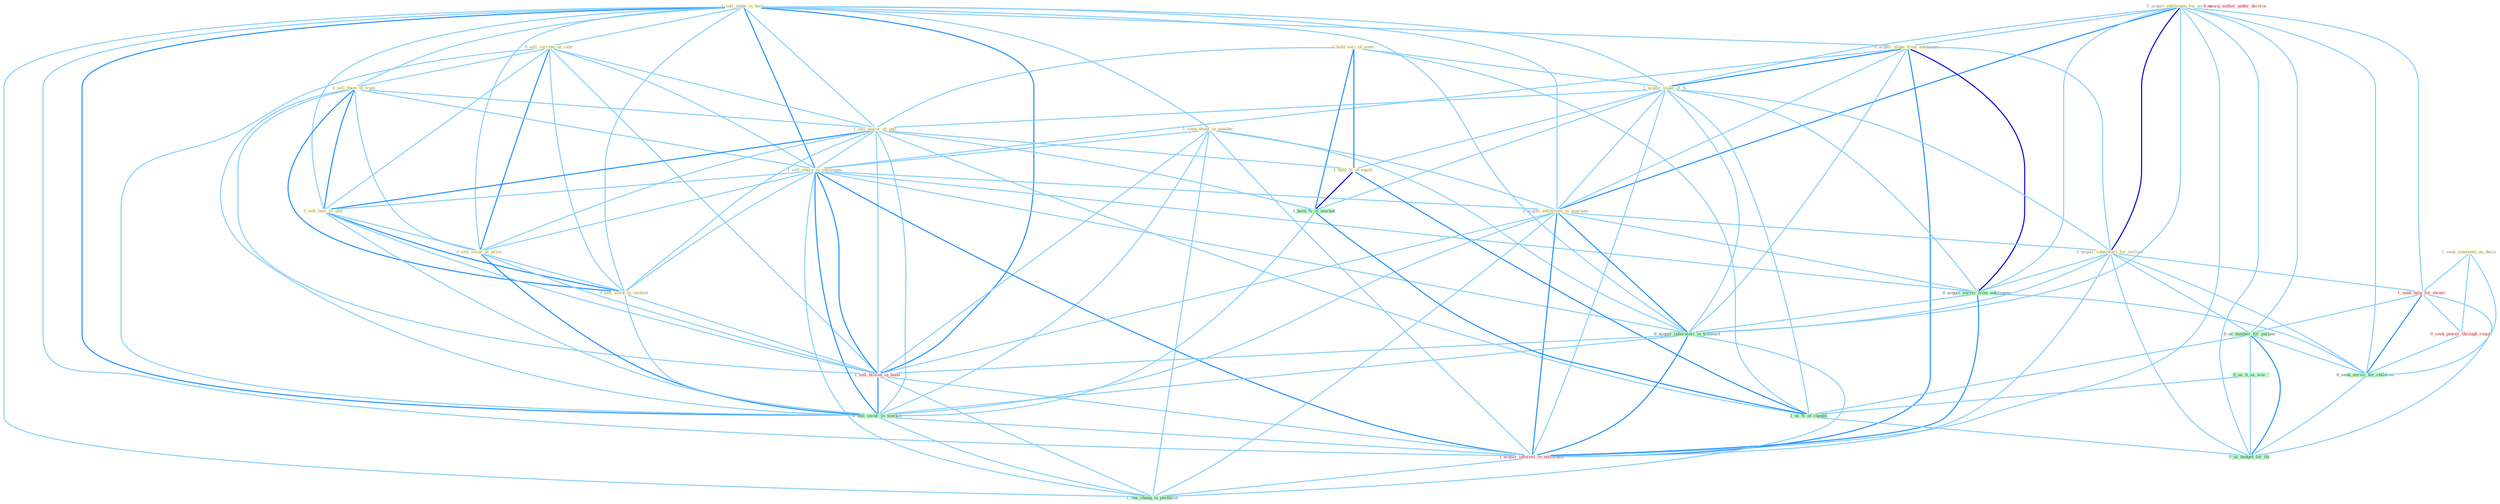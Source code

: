 Graph G{ 
    node
    [shape=polygon,style=filled,width=.5,height=.06,color="#BDFCC9",fixedsize=true,fontsize=4,
    fontcolor="#2f4f4f"];
    {node
    [color="#ffffe0", fontcolor="#8b7d6b"] "0_acquir_entitynam_for_million " "1_sell_stake_in_hors " "1_seek_comment_on_decis " "1_seen_doubl_in_number " "0_sell_currenc_at_rate " "0_sell_them_to_trust " "0_acquir_stake_from_entitynam " "1_hold_seri_of_meet " "1_acquir_stake_of_% " "1_sell_major_of_unit " "1_sell_share_in_entitynam " "0_sell_busi_to_unit " "0_sell_secur_at_price " "1_hold_%_of_equiti " "0_sell_stock_to_institut " "0_acquir_entitynam_in_yearnum " "0_acquir_subsidiari_for_million "}
{node [color="#fff0f5", fontcolor="#b22222"] "1_seek_help_for_owner " "0_seek_power_through_regul " "1_sell_billion_in_bond " "1_usurp_author_under_doctrin " "1_acquir_interest_in_entitynam "}
edge [color="#B0E2FF"];

	"0_acquir_entitynam_for_million " -- "0_acquir_stake_from_entitynam " [w="1", color="#87cefa" ];
	"0_acquir_entitynam_for_million " -- "1_acquir_stake_of_% " [w="1", color="#87cefa" ];
	"0_acquir_entitynam_for_million " -- "0_acquir_entitynam_in_yearnum " [w="2", color="#1e90ff" , len=0.8];
	"0_acquir_entitynam_for_million " -- "0_acquir_subsidiari_for_million " [w="3", color="#0000cd" , len=0.6];
	"0_acquir_entitynam_for_million " -- "1_seek_help_for_owner " [w="1", color="#87cefa" ];
	"0_acquir_entitynam_for_million " -- "0_acquir_servic_from_entitynam " [w="1", color="#87cefa" ];
	"0_acquir_entitynam_for_million " -- "0_us_number_for_purpos " [w="1", color="#87cefa" ];
	"0_acquir_entitynam_for_million " -- "0_acquir_laboratori_in_transact " [w="1", color="#87cefa" ];
	"0_acquir_entitynam_for_million " -- "1_acquir_interest_in_entitynam " [w="1", color="#87cefa" ];
	"0_acquir_entitynam_for_million " -- "0_seek_servic_for_children " [w="1", color="#87cefa" ];
	"0_acquir_entitynam_for_million " -- "0_us_budget_for_thi " [w="1", color="#87cefa" ];
	"1_sell_stake_in_hors " -- "1_seen_doubl_in_number " [w="1", color="#87cefa" ];
	"1_sell_stake_in_hors " -- "0_sell_currenc_at_rate " [w="1", color="#87cefa" ];
	"1_sell_stake_in_hors " -- "0_sell_them_to_trust " [w="1", color="#87cefa" ];
	"1_sell_stake_in_hors " -- "0_acquir_stake_from_entitynam " [w="1", color="#87cefa" ];
	"1_sell_stake_in_hors " -- "1_acquir_stake_of_% " [w="1", color="#87cefa" ];
	"1_sell_stake_in_hors " -- "1_sell_major_of_unit " [w="1", color="#87cefa" ];
	"1_sell_stake_in_hors " -- "1_sell_share_in_entitynam " [w="2", color="#1e90ff" , len=0.8];
	"1_sell_stake_in_hors " -- "0_sell_busi_to_unit " [w="1", color="#87cefa" ];
	"1_sell_stake_in_hors " -- "0_sell_secur_at_price " [w="1", color="#87cefa" ];
	"1_sell_stake_in_hors " -- "0_sell_stock_to_institut " [w="1", color="#87cefa" ];
	"1_sell_stake_in_hors " -- "0_acquir_entitynam_in_yearnum " [w="1", color="#87cefa" ];
	"1_sell_stake_in_hors " -- "0_acquir_laboratori_in_transact " [w="1", color="#87cefa" ];
	"1_sell_stake_in_hors " -- "1_sell_billion_in_bond " [w="2", color="#1e90ff" , len=0.8];
	"1_sell_stake_in_hors " -- "0_sell_secur_in_market " [w="2", color="#1e90ff" , len=0.8];
	"1_sell_stake_in_hors " -- "1_acquir_interest_in_entitynam " [w="1", color="#87cefa" ];
	"1_sell_stake_in_hors " -- "1_see_chang_in_portfolio " [w="1", color="#87cefa" ];
	"1_seek_comment_on_decis " -- "1_seek_help_for_owner " [w="1", color="#87cefa" ];
	"1_seek_comment_on_decis " -- "0_seek_power_through_regul " [w="1", color="#87cefa" ];
	"1_seek_comment_on_decis " -- "0_seek_servic_for_children " [w="1", color="#87cefa" ];
	"1_seen_doubl_in_number " -- "1_sell_share_in_entitynam " [w="1", color="#87cefa" ];
	"1_seen_doubl_in_number " -- "0_acquir_entitynam_in_yearnum " [w="1", color="#87cefa" ];
	"1_seen_doubl_in_number " -- "0_acquir_laboratori_in_transact " [w="1", color="#87cefa" ];
	"1_seen_doubl_in_number " -- "1_sell_billion_in_bond " [w="1", color="#87cefa" ];
	"1_seen_doubl_in_number " -- "0_sell_secur_in_market " [w="1", color="#87cefa" ];
	"1_seen_doubl_in_number " -- "1_acquir_interest_in_entitynam " [w="1", color="#87cefa" ];
	"1_seen_doubl_in_number " -- "1_see_chang_in_portfolio " [w="1", color="#87cefa" ];
	"0_sell_currenc_at_rate " -- "0_sell_them_to_trust " [w="1", color="#87cefa" ];
	"0_sell_currenc_at_rate " -- "1_sell_major_of_unit " [w="1", color="#87cefa" ];
	"0_sell_currenc_at_rate " -- "1_sell_share_in_entitynam " [w="1", color="#87cefa" ];
	"0_sell_currenc_at_rate " -- "0_sell_busi_to_unit " [w="1", color="#87cefa" ];
	"0_sell_currenc_at_rate " -- "0_sell_secur_at_price " [w="2", color="#1e90ff" , len=0.8];
	"0_sell_currenc_at_rate " -- "0_sell_stock_to_institut " [w="1", color="#87cefa" ];
	"0_sell_currenc_at_rate " -- "1_sell_billion_in_bond " [w="1", color="#87cefa" ];
	"0_sell_currenc_at_rate " -- "0_sell_secur_in_market " [w="1", color="#87cefa" ];
	"0_sell_them_to_trust " -- "1_sell_major_of_unit " [w="1", color="#87cefa" ];
	"0_sell_them_to_trust " -- "1_sell_share_in_entitynam " [w="1", color="#87cefa" ];
	"0_sell_them_to_trust " -- "0_sell_busi_to_unit " [w="2", color="#1e90ff" , len=0.8];
	"0_sell_them_to_trust " -- "0_sell_secur_at_price " [w="1", color="#87cefa" ];
	"0_sell_them_to_trust " -- "0_sell_stock_to_institut " [w="2", color="#1e90ff" , len=0.8];
	"0_sell_them_to_trust " -- "1_sell_billion_in_bond " [w="1", color="#87cefa" ];
	"0_sell_them_to_trust " -- "0_sell_secur_in_market " [w="1", color="#87cefa" ];
	"0_acquir_stake_from_entitynam " -- "1_acquir_stake_of_% " [w="2", color="#1e90ff" , len=0.8];
	"0_acquir_stake_from_entitynam " -- "1_sell_share_in_entitynam " [w="1", color="#87cefa" ];
	"0_acquir_stake_from_entitynam " -- "0_acquir_entitynam_in_yearnum " [w="1", color="#87cefa" ];
	"0_acquir_stake_from_entitynam " -- "0_acquir_subsidiari_for_million " [w="1", color="#87cefa" ];
	"0_acquir_stake_from_entitynam " -- "0_acquir_servic_from_entitynam " [w="3", color="#0000cd" , len=0.6];
	"0_acquir_stake_from_entitynam " -- "0_acquir_laboratori_in_transact " [w="1", color="#87cefa" ];
	"0_acquir_stake_from_entitynam " -- "1_acquir_interest_in_entitynam " [w="2", color="#1e90ff" , len=0.8];
	"1_hold_seri_of_meet " -- "1_acquir_stake_of_% " [w="1", color="#87cefa" ];
	"1_hold_seri_of_meet " -- "1_sell_major_of_unit " [w="1", color="#87cefa" ];
	"1_hold_seri_of_meet " -- "1_hold_%_of_equiti " [w="2", color="#1e90ff" , len=0.8];
	"1_hold_seri_of_meet " -- "1_hold_%_of_market " [w="2", color="#1e90ff" , len=0.8];
	"1_hold_seri_of_meet " -- "1_us_%_of_capabl " [w="1", color="#87cefa" ];
	"1_acquir_stake_of_% " -- "1_sell_major_of_unit " [w="1", color="#87cefa" ];
	"1_acquir_stake_of_% " -- "1_hold_%_of_equiti " [w="1", color="#87cefa" ];
	"1_acquir_stake_of_% " -- "0_acquir_entitynam_in_yearnum " [w="1", color="#87cefa" ];
	"1_acquir_stake_of_% " -- "0_acquir_subsidiari_for_million " [w="1", color="#87cefa" ];
	"1_acquir_stake_of_% " -- "0_acquir_servic_from_entitynam " [w="1", color="#87cefa" ];
	"1_acquir_stake_of_% " -- "1_hold_%_of_market " [w="1", color="#87cefa" ];
	"1_acquir_stake_of_% " -- "0_acquir_laboratori_in_transact " [w="1", color="#87cefa" ];
	"1_acquir_stake_of_% " -- "1_us_%_of_capabl " [w="1", color="#87cefa" ];
	"1_acquir_stake_of_% " -- "1_acquir_interest_in_entitynam " [w="1", color="#87cefa" ];
	"1_sell_major_of_unit " -- "1_sell_share_in_entitynam " [w="1", color="#87cefa" ];
	"1_sell_major_of_unit " -- "0_sell_busi_to_unit " [w="2", color="#1e90ff" , len=0.8];
	"1_sell_major_of_unit " -- "0_sell_secur_at_price " [w="1", color="#87cefa" ];
	"1_sell_major_of_unit " -- "1_hold_%_of_equiti " [w="1", color="#87cefa" ];
	"1_sell_major_of_unit " -- "0_sell_stock_to_institut " [w="1", color="#87cefa" ];
	"1_sell_major_of_unit " -- "1_hold_%_of_market " [w="1", color="#87cefa" ];
	"1_sell_major_of_unit " -- "1_sell_billion_in_bond " [w="1", color="#87cefa" ];
	"1_sell_major_of_unit " -- "1_us_%_of_capabl " [w="1", color="#87cefa" ];
	"1_sell_major_of_unit " -- "0_sell_secur_in_market " [w="1", color="#87cefa" ];
	"1_sell_share_in_entitynam " -- "0_sell_busi_to_unit " [w="1", color="#87cefa" ];
	"1_sell_share_in_entitynam " -- "0_sell_secur_at_price " [w="1", color="#87cefa" ];
	"1_sell_share_in_entitynam " -- "0_sell_stock_to_institut " [w="1", color="#87cefa" ];
	"1_sell_share_in_entitynam " -- "0_acquir_entitynam_in_yearnum " [w="1", color="#87cefa" ];
	"1_sell_share_in_entitynam " -- "0_acquir_servic_from_entitynam " [w="1", color="#87cefa" ];
	"1_sell_share_in_entitynam " -- "0_acquir_laboratori_in_transact " [w="1", color="#87cefa" ];
	"1_sell_share_in_entitynam " -- "1_sell_billion_in_bond " [w="2", color="#1e90ff" , len=0.8];
	"1_sell_share_in_entitynam " -- "0_sell_secur_in_market " [w="2", color="#1e90ff" , len=0.8];
	"1_sell_share_in_entitynam " -- "1_acquir_interest_in_entitynam " [w="2", color="#1e90ff" , len=0.8];
	"1_sell_share_in_entitynam " -- "1_see_chang_in_portfolio " [w="1", color="#87cefa" ];
	"0_sell_busi_to_unit " -- "0_sell_secur_at_price " [w="1", color="#87cefa" ];
	"0_sell_busi_to_unit " -- "0_sell_stock_to_institut " [w="2", color="#1e90ff" , len=0.8];
	"0_sell_busi_to_unit " -- "1_sell_billion_in_bond " [w="1", color="#87cefa" ];
	"0_sell_busi_to_unit " -- "0_sell_secur_in_market " [w="1", color="#87cefa" ];
	"0_sell_secur_at_price " -- "0_sell_stock_to_institut " [w="1", color="#87cefa" ];
	"0_sell_secur_at_price " -- "1_sell_billion_in_bond " [w="1", color="#87cefa" ];
	"0_sell_secur_at_price " -- "0_sell_secur_in_market " [w="2", color="#1e90ff" , len=0.8];
	"1_hold_%_of_equiti " -- "1_hold_%_of_market " [w="3", color="#0000cd" , len=0.6];
	"1_hold_%_of_equiti " -- "1_us_%_of_capabl " [w="2", color="#1e90ff" , len=0.8];
	"0_sell_stock_to_institut " -- "1_sell_billion_in_bond " [w="1", color="#87cefa" ];
	"0_sell_stock_to_institut " -- "0_sell_secur_in_market " [w="1", color="#87cefa" ];
	"0_acquir_entitynam_in_yearnum " -- "0_acquir_subsidiari_for_million " [w="1", color="#87cefa" ];
	"0_acquir_entitynam_in_yearnum " -- "0_acquir_servic_from_entitynam " [w="1", color="#87cefa" ];
	"0_acquir_entitynam_in_yearnum " -- "0_acquir_laboratori_in_transact " [w="2", color="#1e90ff" , len=0.8];
	"0_acquir_entitynam_in_yearnum " -- "1_sell_billion_in_bond " [w="1", color="#87cefa" ];
	"0_acquir_entitynam_in_yearnum " -- "0_sell_secur_in_market " [w="1", color="#87cefa" ];
	"0_acquir_entitynam_in_yearnum " -- "1_acquir_interest_in_entitynam " [w="2", color="#1e90ff" , len=0.8];
	"0_acquir_entitynam_in_yearnum " -- "1_see_chang_in_portfolio " [w="1", color="#87cefa" ];
	"0_acquir_subsidiari_for_million " -- "1_seek_help_for_owner " [w="1", color="#87cefa" ];
	"0_acquir_subsidiari_for_million " -- "0_acquir_servic_from_entitynam " [w="1", color="#87cefa" ];
	"0_acquir_subsidiari_for_million " -- "0_us_number_for_purpos " [w="1", color="#87cefa" ];
	"0_acquir_subsidiari_for_million " -- "0_acquir_laboratori_in_transact " [w="1", color="#87cefa" ];
	"0_acquir_subsidiari_for_million " -- "1_acquir_interest_in_entitynam " [w="1", color="#87cefa" ];
	"0_acquir_subsidiari_for_million " -- "0_seek_servic_for_children " [w="1", color="#87cefa" ];
	"0_acquir_subsidiari_for_million " -- "0_us_budget_for_thi " [w="1", color="#87cefa" ];
	"1_seek_help_for_owner " -- "0_seek_power_through_regul " [w="1", color="#87cefa" ];
	"1_seek_help_for_owner " -- "0_us_number_for_purpos " [w="1", color="#87cefa" ];
	"1_seek_help_for_owner " -- "0_seek_servic_for_children " [w="2", color="#1e90ff" , len=0.8];
	"1_seek_help_for_owner " -- "0_us_budget_for_thi " [w="1", color="#87cefa" ];
	"0_acquir_servic_from_entitynam " -- "0_acquir_laboratori_in_transact " [w="1", color="#87cefa" ];
	"0_acquir_servic_from_entitynam " -- "1_acquir_interest_in_entitynam " [w="2", color="#1e90ff" , len=0.8];
	"0_acquir_servic_from_entitynam " -- "0_seek_servic_for_children " [w="1", color="#87cefa" ];
	"1_hold_%_of_market " -- "1_us_%_of_capabl " [w="2", color="#1e90ff" , len=0.8];
	"1_hold_%_of_market " -- "0_sell_secur_in_market " [w="1", color="#87cefa" ];
	"0_seek_power_through_regul " -- "0_seek_servic_for_children " [w="1", color="#87cefa" ];
	"0_us_number_for_purpos " -- "0_us_it_as_wai " [w="1", color="#87cefa" ];
	"0_us_number_for_purpos " -- "1_us_%_of_capabl " [w="1", color="#87cefa" ];
	"0_us_number_for_purpos " -- "0_seek_servic_for_children " [w="1", color="#87cefa" ];
	"0_us_number_for_purpos " -- "0_us_budget_for_thi " [w="2", color="#1e90ff" , len=0.8];
	"0_acquir_laboratori_in_transact " -- "1_sell_billion_in_bond " [w="1", color="#87cefa" ];
	"0_acquir_laboratori_in_transact " -- "0_sell_secur_in_market " [w="1", color="#87cefa" ];
	"0_acquir_laboratori_in_transact " -- "1_acquir_interest_in_entitynam " [w="2", color="#1e90ff" , len=0.8];
	"0_acquir_laboratori_in_transact " -- "1_see_chang_in_portfolio " [w="1", color="#87cefa" ];
	"1_sell_billion_in_bond " -- "0_sell_secur_in_market " [w="2", color="#1e90ff" , len=0.8];
	"1_sell_billion_in_bond " -- "1_acquir_interest_in_entitynam " [w="1", color="#87cefa" ];
	"1_sell_billion_in_bond " -- "1_see_chang_in_portfolio " [w="1", color="#87cefa" ];
	"0_us_it_as_wai " -- "1_us_%_of_capabl " [w="1", color="#87cefa" ];
	"0_us_it_as_wai " -- "0_us_budget_for_thi " [w="1", color="#87cefa" ];
	"1_us_%_of_capabl " -- "0_us_budget_for_thi " [w="1", color="#87cefa" ];
	"0_sell_secur_in_market " -- "1_acquir_interest_in_entitynam " [w="1", color="#87cefa" ];
	"0_sell_secur_in_market " -- "1_see_chang_in_portfolio " [w="1", color="#87cefa" ];
	"1_acquir_interest_in_entitynam " -- "1_see_chang_in_portfolio " [w="1", color="#87cefa" ];
	"0_seek_servic_for_children " -- "0_us_budget_for_thi " [w="1", color="#87cefa" ];
}